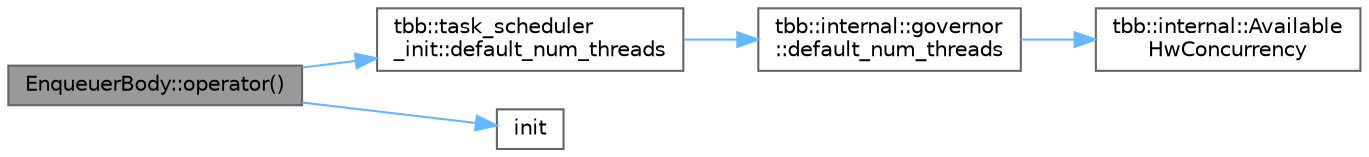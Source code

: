 digraph "EnqueuerBody::operator()"
{
 // LATEX_PDF_SIZE
  bgcolor="transparent";
  edge [fontname=Helvetica,fontsize=10,labelfontname=Helvetica,labelfontsize=10];
  node [fontname=Helvetica,fontsize=10,shape=box,height=0.2,width=0.4];
  rankdir="LR";
  Node1 [id="Node000001",label="EnqueuerBody::operator()",height=0.2,width=0.4,color="gray40", fillcolor="grey60", style="filled", fontcolor="black",tooltip=" "];
  Node1 -> Node2 [id="edge1_Node000001_Node000002",color="steelblue1",style="solid",tooltip=" "];
  Node2 [id="Node000002",label="tbb::task_scheduler\l_init::default_num_threads",height=0.2,width=0.4,color="grey40", fillcolor="white", style="filled",URL="$classtbb_1_1task__scheduler__init.html#a7177e341a66163cbed948013dbe86c56",tooltip="Returns the number of threads TBB scheduler would create if initialized by default."];
  Node2 -> Node3 [id="edge2_Node000002_Node000003",color="steelblue1",style="solid",tooltip=" "];
  Node3 [id="Node000003",label="tbb::internal::governor\l::default_num_threads",height=0.2,width=0.4,color="grey40", fillcolor="white", style="filled",URL="$classtbb_1_1internal_1_1governor.html#a87ef607c22c347eb97ddafa4384b4f1d",tooltip=" "];
  Node3 -> Node4 [id="edge3_Node000003_Node000004",color="steelblue1",style="solid",tooltip=" "];
  Node4 [id="Node000004",label="tbb::internal::Available\lHwConcurrency",height=0.2,width=0.4,color="grey40", fillcolor="white", style="filled",URL="$namespacetbb_1_1internal.html#a5f583dafcd8d7ffeb10905c4eb509cd9",tooltip="Returns maximal parallelism level supported by the current OS configuration."];
  Node1 -> Node5 [id="edge4_Node000001_Node000005",color="steelblue1",style="solid",tooltip=" "];
  Node5 [id="Node000005",label="init",height=0.2,width=0.4,color="grey40", fillcolor="white", style="filled",URL="$boing_8c.html#a2858154e2009b0e6e616f313177762bc",tooltip=" "];
}
